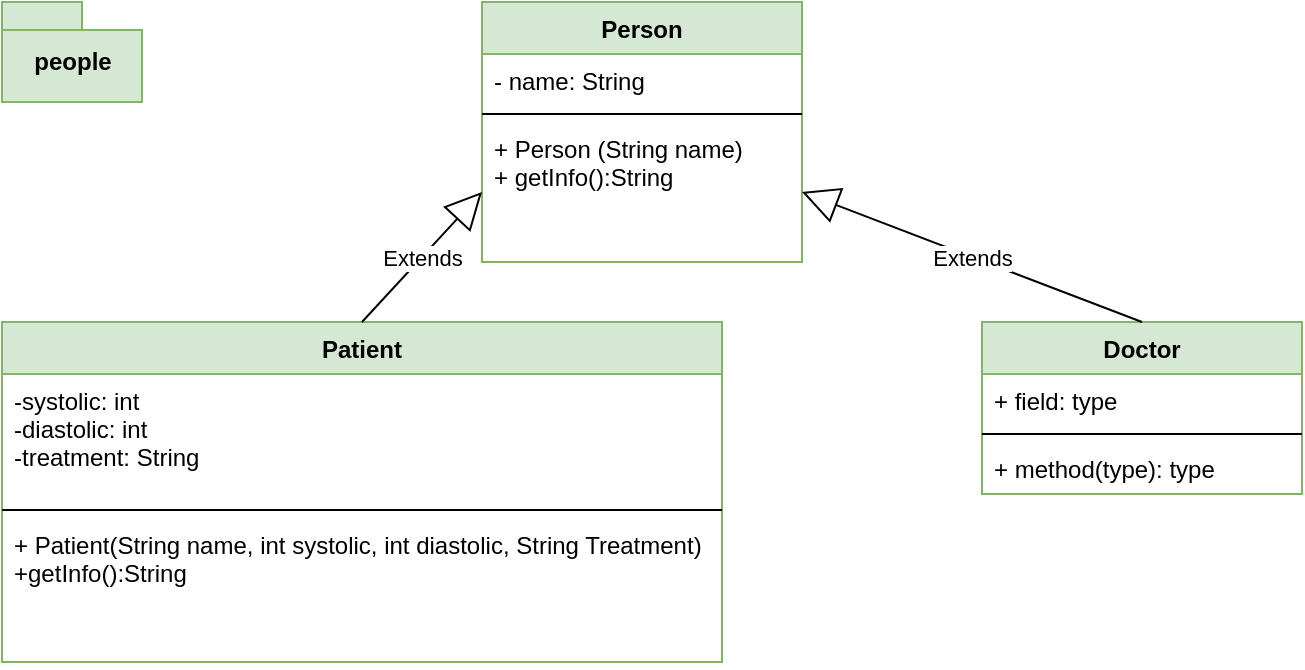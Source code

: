 <mxfile version="13.9.2" type="device"><diagram id="C5RBs43oDa-KdzZeNtuy" name="Page-1"><mxGraphModel dx="744" dy="422" grid="1" gridSize="10" guides="1" tooltips="1" connect="1" arrows="1" fold="1" page="1" pageScale="1" pageWidth="827" pageHeight="1169" math="0" shadow="0"><root><mxCell id="WIyWlLk6GJQsqaUBKTNV-0"/><mxCell id="WIyWlLk6GJQsqaUBKTNV-1" parent="WIyWlLk6GJQsqaUBKTNV-0"/><mxCell id="BCRv25a8tQinWiuSEQx1-0" value="people" style="shape=folder;fontStyle=1;spacingTop=10;tabWidth=40;tabHeight=14;tabPosition=left;html=1;fillColor=#d5e8d4;strokeColor=#82b366;" vertex="1" parent="WIyWlLk6GJQsqaUBKTNV-1"><mxGeometry x="40" y="240" width="70" height="50" as="geometry"/></mxCell><mxCell id="BCRv25a8tQinWiuSEQx1-1" value="Person" style="swimlane;fontStyle=1;align=center;verticalAlign=top;childLayout=stackLayout;horizontal=1;startSize=26;horizontalStack=0;resizeParent=1;resizeParentMax=0;resizeLast=0;collapsible=1;marginBottom=0;fillColor=#d5e8d4;strokeColor=#82b366;" vertex="1" parent="WIyWlLk6GJQsqaUBKTNV-1"><mxGeometry x="280" y="240" width="160" height="130" as="geometry"/></mxCell><mxCell id="BCRv25a8tQinWiuSEQx1-2" value="- name: String" style="text;strokeColor=none;fillColor=none;align=left;verticalAlign=top;spacingLeft=4;spacingRight=4;overflow=hidden;rotatable=0;points=[[0,0.5],[1,0.5]];portConstraint=eastwest;" vertex="1" parent="BCRv25a8tQinWiuSEQx1-1"><mxGeometry y="26" width="160" height="26" as="geometry"/></mxCell><mxCell id="BCRv25a8tQinWiuSEQx1-3" value="" style="line;strokeWidth=1;fillColor=none;align=left;verticalAlign=middle;spacingTop=-1;spacingLeft=3;spacingRight=3;rotatable=0;labelPosition=right;points=[];portConstraint=eastwest;" vertex="1" parent="BCRv25a8tQinWiuSEQx1-1"><mxGeometry y="52" width="160" height="8" as="geometry"/></mxCell><mxCell id="BCRv25a8tQinWiuSEQx1-4" value="+ Person (String name)&#10;+ getInfo():String&#10;&#10;" style="text;strokeColor=none;fillColor=none;align=left;verticalAlign=top;spacingLeft=4;spacingRight=4;overflow=hidden;rotatable=0;points=[[0,0.5],[1,0.5]];portConstraint=eastwest;" vertex="1" parent="BCRv25a8tQinWiuSEQx1-1"><mxGeometry y="60" width="160" height="70" as="geometry"/></mxCell><mxCell id="BCRv25a8tQinWiuSEQx1-5" value="Patient" style="swimlane;fontStyle=1;align=center;verticalAlign=top;childLayout=stackLayout;horizontal=1;startSize=26;horizontalStack=0;resizeParent=1;resizeParentMax=0;resizeLast=0;collapsible=1;marginBottom=0;fillColor=#d5e8d4;strokeColor=#82b366;" vertex="1" parent="WIyWlLk6GJQsqaUBKTNV-1"><mxGeometry x="40" y="400" width="360" height="170" as="geometry"/></mxCell><mxCell id="BCRv25a8tQinWiuSEQx1-6" value="-systolic: int&#10;-diastolic: int&#10;-treatment: String" style="text;strokeColor=none;fillColor=none;align=left;verticalAlign=top;spacingLeft=4;spacingRight=4;overflow=hidden;rotatable=0;points=[[0,0.5],[1,0.5]];portConstraint=eastwest;" vertex="1" parent="BCRv25a8tQinWiuSEQx1-5"><mxGeometry y="26" width="360" height="64" as="geometry"/></mxCell><mxCell id="BCRv25a8tQinWiuSEQx1-7" value="" style="line;strokeWidth=1;fillColor=none;align=left;verticalAlign=middle;spacingTop=-1;spacingLeft=3;spacingRight=3;rotatable=0;labelPosition=right;points=[];portConstraint=eastwest;" vertex="1" parent="BCRv25a8tQinWiuSEQx1-5"><mxGeometry y="90" width="360" height="8" as="geometry"/></mxCell><mxCell id="BCRv25a8tQinWiuSEQx1-8" value="+ Patient(String name, int systolic, int diastolic, String Treatment)&#10;+getInfo():String&#10;" style="text;strokeColor=none;fillColor=none;align=left;verticalAlign=top;spacingLeft=4;spacingRight=4;overflow=hidden;rotatable=0;points=[[0,0.5],[1,0.5]];portConstraint=eastwest;" vertex="1" parent="BCRv25a8tQinWiuSEQx1-5"><mxGeometry y="98" width="360" height="72" as="geometry"/></mxCell><mxCell id="BCRv25a8tQinWiuSEQx1-9" value="Doctor&#10;" style="swimlane;fontStyle=1;align=center;verticalAlign=top;childLayout=stackLayout;horizontal=1;startSize=26;horizontalStack=0;resizeParent=1;resizeParentMax=0;resizeLast=0;collapsible=1;marginBottom=0;fillColor=#d5e8d4;strokeColor=#82b366;" vertex="1" parent="WIyWlLk6GJQsqaUBKTNV-1"><mxGeometry x="530" y="400" width="160" height="86" as="geometry"/></mxCell><mxCell id="BCRv25a8tQinWiuSEQx1-10" value="+ field: type" style="text;strokeColor=none;fillColor=none;align=left;verticalAlign=top;spacingLeft=4;spacingRight=4;overflow=hidden;rotatable=0;points=[[0,0.5],[1,0.5]];portConstraint=eastwest;" vertex="1" parent="BCRv25a8tQinWiuSEQx1-9"><mxGeometry y="26" width="160" height="26" as="geometry"/></mxCell><mxCell id="BCRv25a8tQinWiuSEQx1-11" value="" style="line;strokeWidth=1;fillColor=none;align=left;verticalAlign=middle;spacingTop=-1;spacingLeft=3;spacingRight=3;rotatable=0;labelPosition=right;points=[];portConstraint=eastwest;" vertex="1" parent="BCRv25a8tQinWiuSEQx1-9"><mxGeometry y="52" width="160" height="8" as="geometry"/></mxCell><mxCell id="BCRv25a8tQinWiuSEQx1-12" value="+ method(type): type" style="text;strokeColor=none;fillColor=none;align=left;verticalAlign=top;spacingLeft=4;spacingRight=4;overflow=hidden;rotatable=0;points=[[0,0.5],[1,0.5]];portConstraint=eastwest;" vertex="1" parent="BCRv25a8tQinWiuSEQx1-9"><mxGeometry y="60" width="160" height="26" as="geometry"/></mxCell><mxCell id="BCRv25a8tQinWiuSEQx1-13" value="Extends" style="endArrow=block;endSize=16;endFill=0;html=1;exitX=0.5;exitY=0;exitDx=0;exitDy=0;entryX=0;entryY=0.5;entryDx=0;entryDy=0;" edge="1" parent="WIyWlLk6GJQsqaUBKTNV-1" source="BCRv25a8tQinWiuSEQx1-5" target="BCRv25a8tQinWiuSEQx1-4"><mxGeometry width="160" relative="1" as="geometry"><mxPoint x="300" y="450" as="sourcePoint"/><mxPoint x="460" y="450" as="targetPoint"/></mxGeometry></mxCell><mxCell id="BCRv25a8tQinWiuSEQx1-14" value="Extends" style="endArrow=block;endSize=16;endFill=0;html=1;exitX=0.5;exitY=0;exitDx=0;exitDy=0;entryX=1;entryY=0.5;entryDx=0;entryDy=0;" edge="1" parent="WIyWlLk6GJQsqaUBKTNV-1" source="BCRv25a8tQinWiuSEQx1-9" target="BCRv25a8tQinWiuSEQx1-4"><mxGeometry width="160" relative="1" as="geometry"><mxPoint x="300" y="450" as="sourcePoint"/><mxPoint x="460" y="450" as="targetPoint"/></mxGeometry></mxCell></root></mxGraphModel></diagram></mxfile>